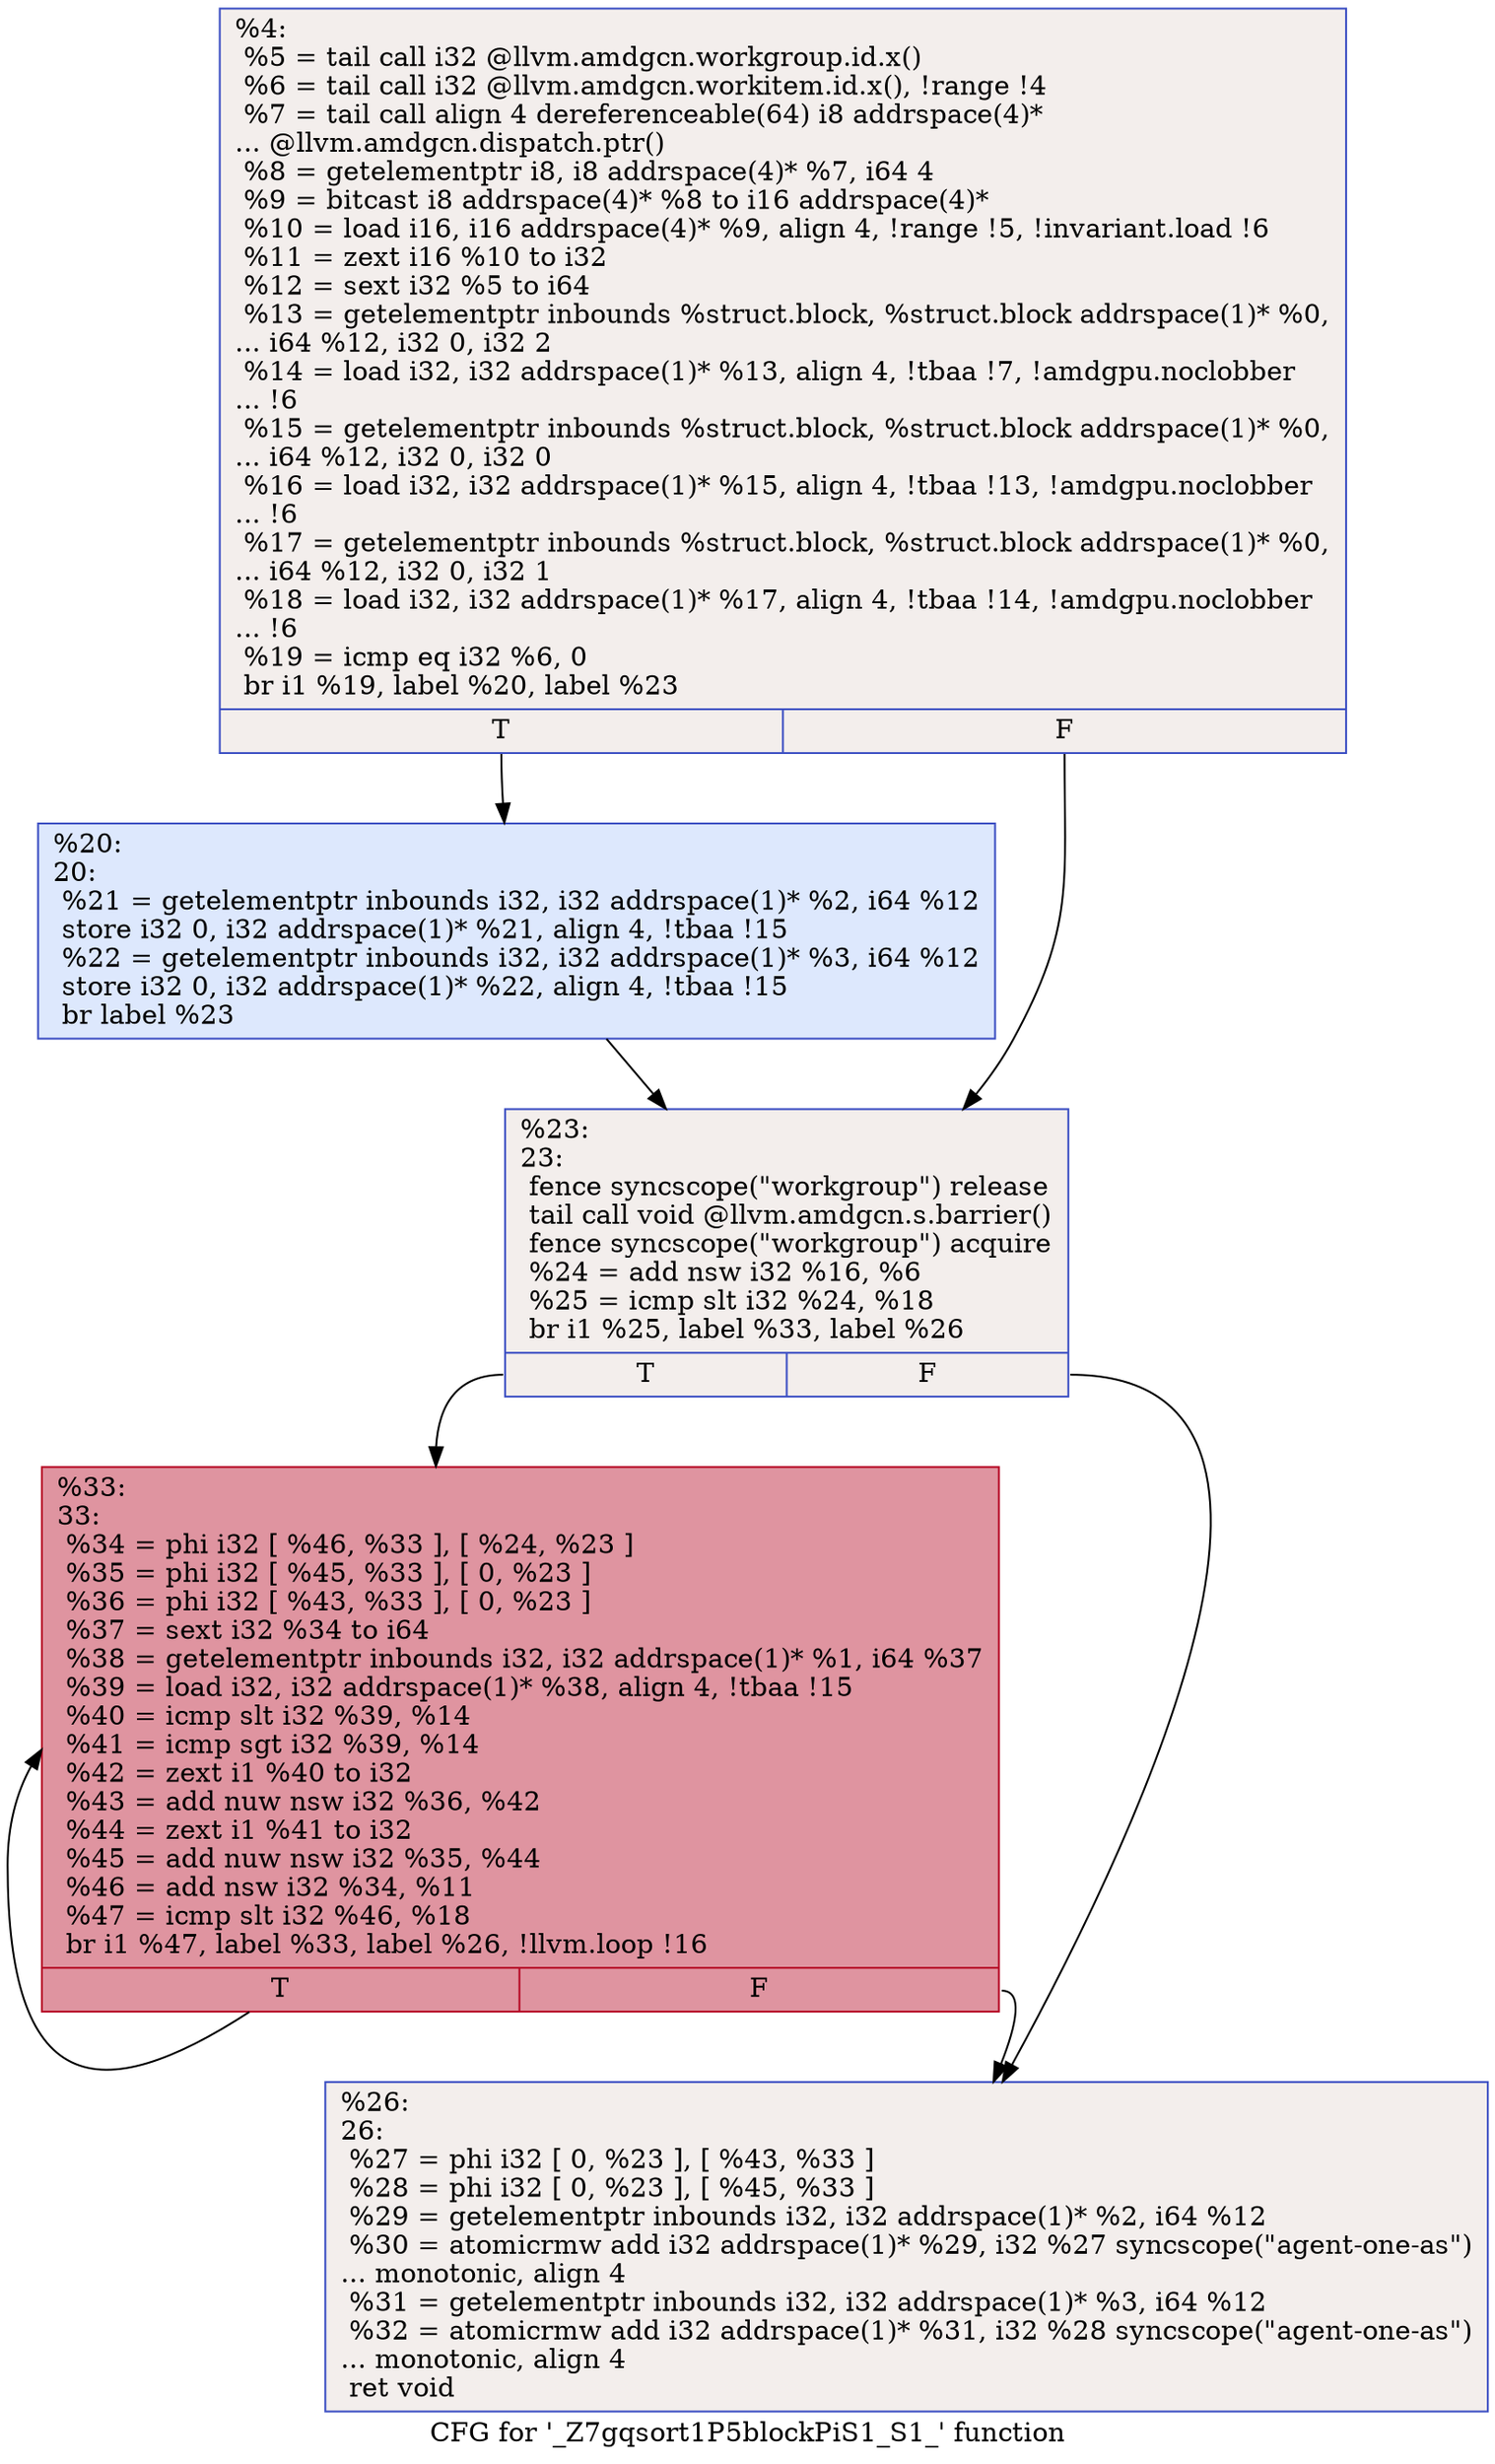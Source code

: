 digraph "CFG for '_Z7gqsort1P5blockPiS1_S1_' function" {
	label="CFG for '_Z7gqsort1P5blockPiS1_S1_' function";

	Node0x5b12ae0 [shape=record,color="#3d50c3ff", style=filled, fillcolor="#e3d9d370",label="{%4:\l  %5 = tail call i32 @llvm.amdgcn.workgroup.id.x()\l  %6 = tail call i32 @llvm.amdgcn.workitem.id.x(), !range !4\l  %7 = tail call align 4 dereferenceable(64) i8 addrspace(4)*\l... @llvm.amdgcn.dispatch.ptr()\l  %8 = getelementptr i8, i8 addrspace(4)* %7, i64 4\l  %9 = bitcast i8 addrspace(4)* %8 to i16 addrspace(4)*\l  %10 = load i16, i16 addrspace(4)* %9, align 4, !range !5, !invariant.load !6\l  %11 = zext i16 %10 to i32\l  %12 = sext i32 %5 to i64\l  %13 = getelementptr inbounds %struct.block, %struct.block addrspace(1)* %0,\l... i64 %12, i32 0, i32 2\l  %14 = load i32, i32 addrspace(1)* %13, align 4, !tbaa !7, !amdgpu.noclobber\l... !6\l  %15 = getelementptr inbounds %struct.block, %struct.block addrspace(1)* %0,\l... i64 %12, i32 0, i32 0\l  %16 = load i32, i32 addrspace(1)* %15, align 4, !tbaa !13, !amdgpu.noclobber\l... !6\l  %17 = getelementptr inbounds %struct.block, %struct.block addrspace(1)* %0,\l... i64 %12, i32 0, i32 1\l  %18 = load i32, i32 addrspace(1)* %17, align 4, !tbaa !14, !amdgpu.noclobber\l... !6\l  %19 = icmp eq i32 %6, 0\l  br i1 %19, label %20, label %23\l|{<s0>T|<s1>F}}"];
	Node0x5b12ae0:s0 -> Node0x5b15940;
	Node0x5b12ae0:s1 -> Node0x5b159d0;
	Node0x5b15940 [shape=record,color="#3d50c3ff", style=filled, fillcolor="#b2ccfb70",label="{%20:\l20:                                               \l  %21 = getelementptr inbounds i32, i32 addrspace(1)* %2, i64 %12\l  store i32 0, i32 addrspace(1)* %21, align 4, !tbaa !15\l  %22 = getelementptr inbounds i32, i32 addrspace(1)* %3, i64 %12\l  store i32 0, i32 addrspace(1)* %22, align 4, !tbaa !15\l  br label %23\l}"];
	Node0x5b15940 -> Node0x5b159d0;
	Node0x5b159d0 [shape=record,color="#3d50c3ff", style=filled, fillcolor="#e3d9d370",label="{%23:\l23:                                               \l  fence syncscope(\"workgroup\") release\l  tail call void @llvm.amdgcn.s.barrier()\l  fence syncscope(\"workgroup\") acquire\l  %24 = add nsw i32 %16, %6\l  %25 = icmp slt i32 %24, %18\l  br i1 %25, label %33, label %26\l|{<s0>T|<s1>F}}"];
	Node0x5b159d0:s0 -> Node0x5b168a0;
	Node0x5b159d0:s1 -> Node0x5b16930;
	Node0x5b16930 [shape=record,color="#3d50c3ff", style=filled, fillcolor="#e3d9d370",label="{%26:\l26:                                               \l  %27 = phi i32 [ 0, %23 ], [ %43, %33 ]\l  %28 = phi i32 [ 0, %23 ], [ %45, %33 ]\l  %29 = getelementptr inbounds i32, i32 addrspace(1)* %2, i64 %12\l  %30 = atomicrmw add i32 addrspace(1)* %29, i32 %27 syncscope(\"agent-one-as\")\l... monotonic, align 4\l  %31 = getelementptr inbounds i32, i32 addrspace(1)* %3, i64 %12\l  %32 = atomicrmw add i32 addrspace(1)* %31, i32 %28 syncscope(\"agent-one-as\")\l... monotonic, align 4\l  ret void\l}"];
	Node0x5b168a0 [shape=record,color="#b70d28ff", style=filled, fillcolor="#b70d2870",label="{%33:\l33:                                               \l  %34 = phi i32 [ %46, %33 ], [ %24, %23 ]\l  %35 = phi i32 [ %45, %33 ], [ 0, %23 ]\l  %36 = phi i32 [ %43, %33 ], [ 0, %23 ]\l  %37 = sext i32 %34 to i64\l  %38 = getelementptr inbounds i32, i32 addrspace(1)* %1, i64 %37\l  %39 = load i32, i32 addrspace(1)* %38, align 4, !tbaa !15\l  %40 = icmp slt i32 %39, %14\l  %41 = icmp sgt i32 %39, %14\l  %42 = zext i1 %40 to i32\l  %43 = add nuw nsw i32 %36, %42\l  %44 = zext i1 %41 to i32\l  %45 = add nuw nsw i32 %35, %44\l  %46 = add nsw i32 %34, %11\l  %47 = icmp slt i32 %46, %18\l  br i1 %47, label %33, label %26, !llvm.loop !16\l|{<s0>T|<s1>F}}"];
	Node0x5b168a0:s0 -> Node0x5b168a0;
	Node0x5b168a0:s1 -> Node0x5b16930;
}
